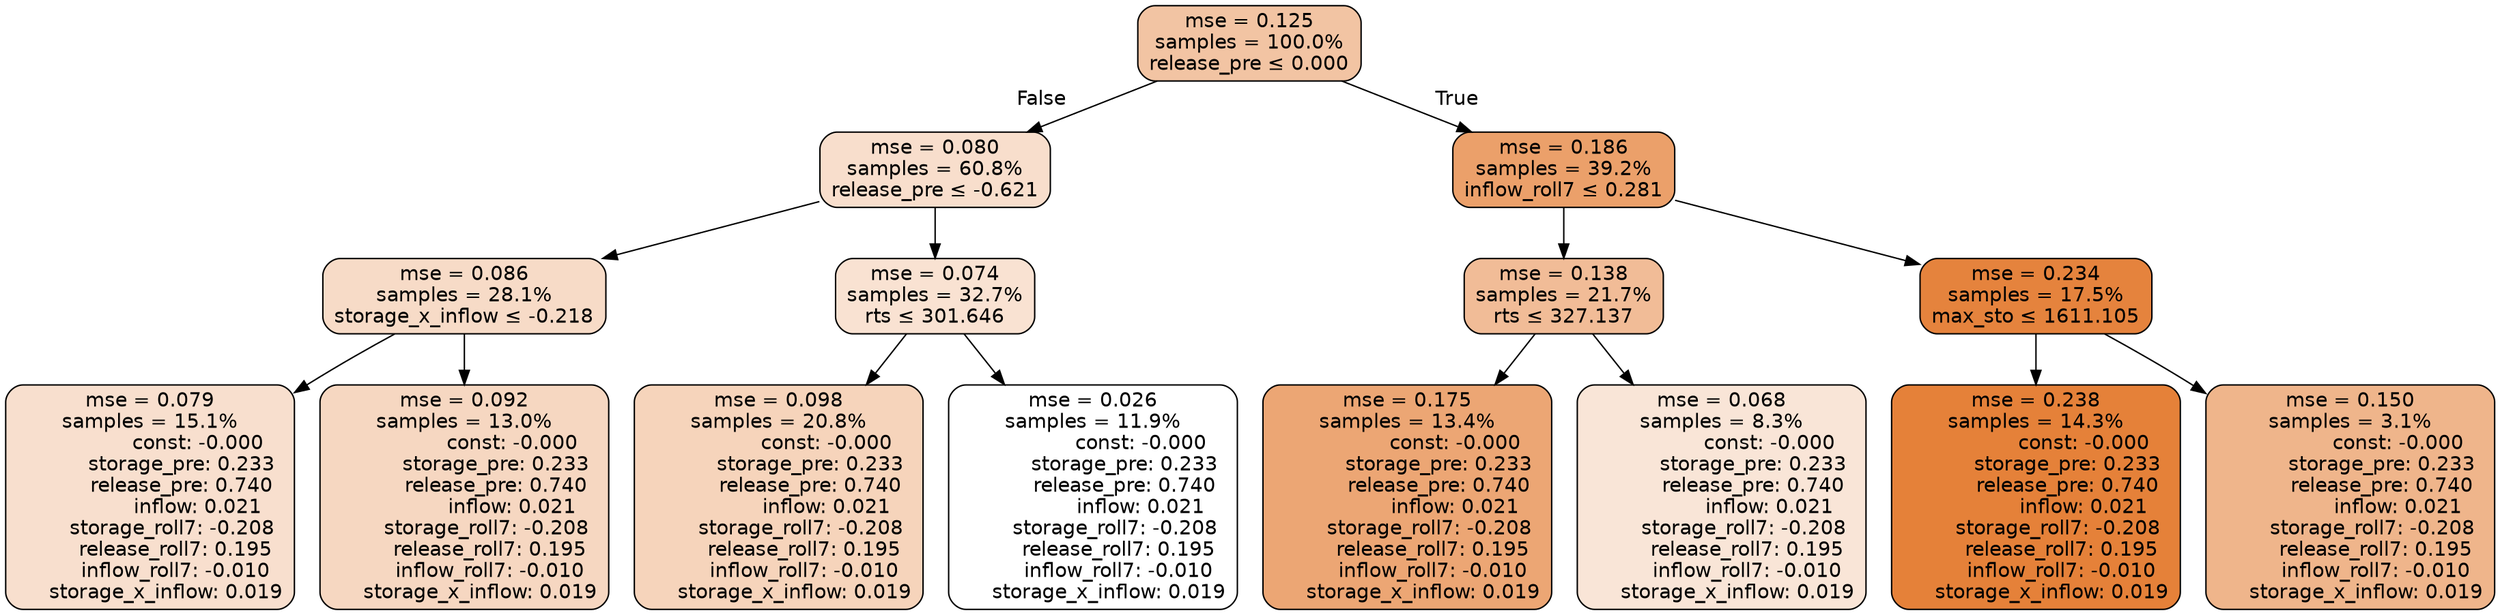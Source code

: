 digraph tree {
node [shape=rectangle, style="filled, rounded", color="black", fontname=helvetica] ;
edge [fontname=helvetica] ;
	"0" [label="mse = 0.125
samples = 100.0%
release_pre &le; 0.000", fillcolor="#f2c4a3"]
	"1" [label="mse = 0.080
samples = 60.8%
release_pre &le; -0.621", fillcolor="#f8decc"]
	"2" [label="mse = 0.086
samples = 28.1%
storage_x_inflow &le; -0.218", fillcolor="#f7dbc7"]
	"3" [label="mse = 0.079
samples = 15.1%
               const: -0.000
          storage_pre: 0.233
          release_pre: 0.740
               inflow: 0.021
       storage_roll7: -0.208
        release_roll7: 0.195
        inflow_roll7: -0.010
     storage_x_inflow: 0.019", fillcolor="#f8dfce"]
	"4" [label="mse = 0.092
samples = 13.0%
               const: -0.000
          storage_pre: 0.233
          release_pre: 0.740
               inflow: 0.021
       storage_roll7: -0.208
        release_roll7: 0.195
        inflow_roll7: -0.010
     storage_x_inflow: 0.019", fillcolor="#f6d7c1"]
	"5" [label="mse = 0.074
samples = 32.7%
rts &le; 301.646", fillcolor="#f9e2d2"]
	"6" [label="mse = 0.098
samples = 20.8%
               const: -0.000
          storage_pre: 0.233
          release_pre: 0.740
               inflow: 0.021
       storage_roll7: -0.208
        release_roll7: 0.195
        inflow_roll7: -0.010
     storage_x_inflow: 0.019", fillcolor="#f6d4bb"]
	"7" [label="mse = 0.026
samples = 11.9%
               const: -0.000
          storage_pre: 0.233
          release_pre: 0.740
               inflow: 0.021
       storage_roll7: -0.208
        release_roll7: 0.195
        inflow_roll7: -0.010
     storage_x_inflow: 0.019", fillcolor="#ffffff"]
	"8" [label="mse = 0.186
samples = 39.2%
inflow_roll7 &le; 0.281", fillcolor="#eba06a"]
	"9" [label="mse = 0.138
samples = 21.7%
rts &le; 327.137", fillcolor="#f1bc97"]
	"10" [label="mse = 0.175
samples = 13.4%
               const: -0.000
          storage_pre: 0.233
          release_pre: 0.740
               inflow: 0.021
       storage_roll7: -0.208
        release_roll7: 0.195
        inflow_roll7: -0.010
     storage_x_inflow: 0.019", fillcolor="#eca674"]
	"11" [label="mse = 0.068
samples = 8.3%
               const: -0.000
          storage_pre: 0.233
          release_pre: 0.740
               inflow: 0.021
       storage_roll7: -0.208
        release_roll7: 0.195
        inflow_roll7: -0.010
     storage_x_inflow: 0.019", fillcolor="#f9e5d7"]
	"12" [label="mse = 0.234
samples = 17.5%
max_sto &le; 1611.105", fillcolor="#e5833d"]
	"13" [label="mse = 0.238
samples = 14.3%
               const: -0.000
          storage_pre: 0.233
          release_pre: 0.740
               inflow: 0.021
       storage_roll7: -0.208
        release_roll7: 0.195
        inflow_roll7: -0.010
     storage_x_inflow: 0.019", fillcolor="#e58139"]
	"14" [label="mse = 0.150
samples = 3.1%
               const: -0.000
          storage_pre: 0.233
          release_pre: 0.740
               inflow: 0.021
       storage_roll7: -0.208
        release_roll7: 0.195
        inflow_roll7: -0.010
     storage_x_inflow: 0.019", fillcolor="#efb58b"]

	"0" -> "1" [labeldistance=2.5, labelangle=45, headlabel="False"]
	"1" -> "2"
	"2" -> "3"
	"2" -> "4"
	"1" -> "5"
	"5" -> "6"
	"5" -> "7"
	"0" -> "8" [labeldistance=2.5, labelangle=-45, headlabel="True"]
	"8" -> "9"
	"9" -> "10"
	"9" -> "11"
	"8" -> "12"
	"12" -> "13"
	"12" -> "14"
}